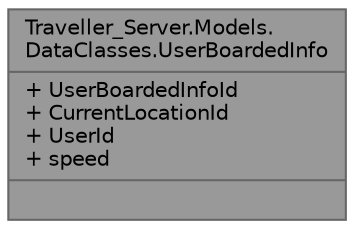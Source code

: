digraph "Traveller_Server.Models.DataClasses.UserBoardedInfo"
{
 // LATEX_PDF_SIZE
  bgcolor="transparent";
  edge [fontname=Helvetica,fontsize=10,labelfontname=Helvetica,labelfontsize=10];
  node [fontname=Helvetica,fontsize=10,shape=box,height=0.2,width=0.4];
  Node1 [shape=record,label="{Traveller_Server.Models.\lDataClasses.UserBoardedInfo\n|+ UserBoardedInfoId\l+ CurrentLocationId\l+ UserId\l+ speed\l|}",height=0.2,width=0.4,color="gray40", fillcolor="grey60", style="filled", fontcolor="black",tooltip="Class that represents the information about a user currently boarded in a transport...."];
}
